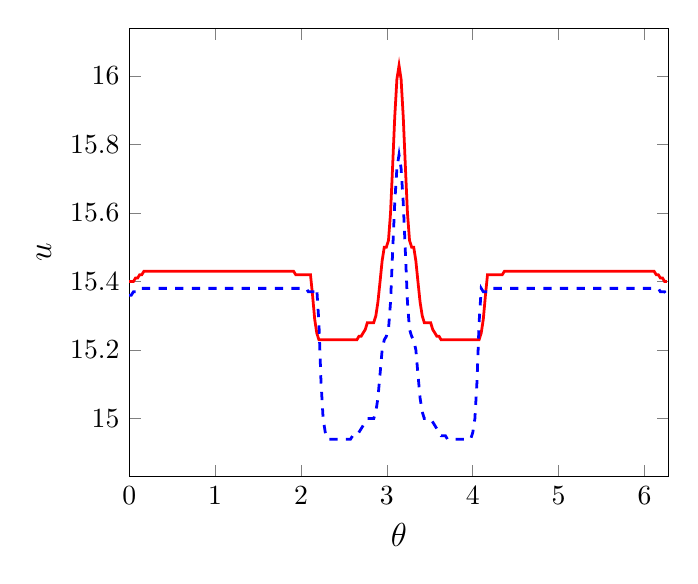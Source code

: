 \begin{tikzpicture}[scale=1]

  \begin{axis}[
    xmin = 0,
    xmax = 6.283,
%    ymin = -25,
%    ymax = 125,
    xlabel = {\large $\theta$},
    ylabel = {\large $u$},
    ylabel near ticks,
%    title style={at={(0.5,0.9)},anchor=north},
%    title = {\Huge $x = 50$},
  ]

\addplot[red,line width=1pt] coordinates{
(0.0e+00,1.54e+01)
(2.454e-02,1.54e+01)
(4.909e-02,1.54e+01)
(7.363e-02,1.541e+01)
(9.818e-02,1.541e+01)
(1.227e-01,1.542e+01)
(1.473e-01,1.542e+01)
(1.718e-01,1.543e+01)
(1.964e-01,1.543e+01)
(2.209e-01,1.543e+01)
(2.454e-01,1.543e+01)
(2.7e-01,1.543e+01)
(2.945e-01,1.543e+01)
(3.191e-01,1.543e+01)
(3.436e-01,1.543e+01)
(3.682e-01,1.543e+01)
(3.927e-01,1.543e+01)
(4.172e-01,1.543e+01)
(4.418e-01,1.543e+01)
(4.663e-01,1.543e+01)
(4.909e-01,1.543e+01)
(5.154e-01,1.543e+01)
(5.4e-01,1.543e+01)
(5.645e-01,1.543e+01)
(5.891e-01,1.543e+01)
(6.136e-01,1.543e+01)
(6.381e-01,1.543e+01)
(6.627e-01,1.543e+01)
(6.872e-01,1.543e+01)
(7.118e-01,1.543e+01)
(7.363e-01,1.543e+01)
(7.609e-01,1.543e+01)
(7.854e-01,1.543e+01)
(8.099e-01,1.543e+01)
(8.345e-01,1.543e+01)
(8.59e-01,1.543e+01)
(8.836e-01,1.543e+01)
(9.081e-01,1.543e+01)
(9.327e-01,1.543e+01)
(9.572e-01,1.543e+01)
(9.818e-01,1.543e+01)
(1.006e+00,1.543e+01)
(1.031e+00,1.543e+01)
(1.055e+00,1.543e+01)
(1.08e+00,1.543e+01)
(1.105e+00,1.543e+01)
(1.129e+00,1.543e+01)
(1.154e+00,1.543e+01)
(1.178e+00,1.543e+01)
(1.203e+00,1.543e+01)
(1.227e+00,1.543e+01)
(1.252e+00,1.543e+01)
(1.276e+00,1.543e+01)
(1.301e+00,1.543e+01)
(1.325e+00,1.543e+01)
(1.35e+00,1.543e+01)
(1.374e+00,1.543e+01)
(1.399e+00,1.543e+01)
(1.423e+00,1.543e+01)
(1.448e+00,1.543e+01)
(1.473e+00,1.543e+01)
(1.497e+00,1.543e+01)
(1.522e+00,1.543e+01)
(1.546e+00,1.543e+01)
(1.571e+00,1.543e+01)
(1.595e+00,1.543e+01)
(1.62e+00,1.543e+01)
(1.644e+00,1.543e+01)
(1.669e+00,1.543e+01)
(1.694e+00,1.543e+01)
(1.718e+00,1.543e+01)
(1.743e+00,1.543e+01)
(1.767e+00,1.543e+01)
(1.792e+00,1.543e+01)
(1.816e+00,1.543e+01)
(1.841e+00,1.543e+01)
(1.865e+00,1.543e+01)
(1.89e+00,1.543e+01)
(1.914e+00,1.543e+01)
(1.939e+00,1.542e+01)
(1.964e+00,1.542e+01)
(1.988e+00,1.542e+01)
(2.013e+00,1.542e+01)
(2.037e+00,1.542e+01)
(2.062e+00,1.542e+01)
(2.086e+00,1.542e+01)
(2.111e+00,1.542e+01)
(2.135e+00,1.536e+01)
(2.16e+00,1.529e+01)
(2.184e+00,1.525e+01)
(2.209e+00,1.523e+01)
(2.233e+00,1.523e+01)
(2.258e+00,1.523e+01)
(2.283e+00,1.523e+01)
(2.307e+00,1.523e+01)
(2.332e+00,1.523e+01)
(2.356e+00,1.523e+01)
(2.381e+00,1.523e+01)
(2.405e+00,1.523e+01)
(2.43e+00,1.523e+01)
(2.454e+00,1.523e+01)
(2.479e+00,1.523e+01)
(2.503e+00,1.523e+01)
(2.528e+00,1.523e+01)
(2.553e+00,1.523e+01)
(2.577e+00,1.523e+01)
(2.602e+00,1.523e+01)
(2.626e+00,1.523e+01)
(2.651e+00,1.523e+01)
(2.675e+00,1.524e+01)
(2.7e+00,1.524e+01)
(2.724e+00,1.525e+01)
(2.749e+00,1.526e+01)
(2.773e+00,1.528e+01)
(2.798e+00,1.528e+01)
(2.822e+00,1.528e+01)
(2.847e+00,1.528e+01)
(2.872e+00,1.53e+01)
(2.896e+00,1.534e+01)
(2.921e+00,1.54e+01)
(2.945e+00,1.546e+01)
(2.97e+00,1.55e+01)
(2.994e+00,1.55e+01)
(3.019e+00,1.552e+01)
(3.043e+00,1.56e+01)
(3.068e+00,1.574e+01)
(3.092e+00,1.588e+01)
(3.117e+00,1.599e+01)
(3.142e+00,1.603e+01)
(3.166e+00,1.599e+01)
(3.191e+00,1.588e+01)
(3.215e+00,1.574e+01)
(3.24e+00,1.56e+01)
(3.264e+00,1.552e+01)
(3.289e+00,1.55e+01)
(3.313e+00,1.55e+01)
(3.338e+00,1.546e+01)
(3.362e+00,1.54e+01)
(3.387e+00,1.534e+01)
(3.412e+00,1.53e+01)
(3.436e+00,1.528e+01)
(3.461e+00,1.528e+01)
(3.485e+00,1.528e+01)
(3.51e+00,1.528e+01)
(3.534e+00,1.526e+01)
(3.559e+00,1.525e+01)
(3.583e+00,1.524e+01)
(3.608e+00,1.524e+01)
(3.632e+00,1.523e+01)
(3.657e+00,1.523e+01)
(3.682e+00,1.523e+01)
(3.706e+00,1.523e+01)
(3.731e+00,1.523e+01)
(3.755e+00,1.523e+01)
(3.78e+00,1.523e+01)
(3.804e+00,1.523e+01)
(3.829e+00,1.523e+01)
(3.853e+00,1.523e+01)
(3.878e+00,1.523e+01)
(3.902e+00,1.523e+01)
(3.927e+00,1.523e+01)
(3.951e+00,1.523e+01)
(3.976e+00,1.523e+01)
(4.001e+00,1.523e+01)
(4.025e+00,1.523e+01)
(4.05e+00,1.523e+01)
(4.074e+00,1.523e+01)
(4.099e+00,1.525e+01)
(4.123e+00,1.529e+01)
(4.148e+00,1.536e+01)
(4.172e+00,1.542e+01)
(4.197e+00,1.542e+01)
(4.221e+00,1.542e+01)
(4.246e+00,1.542e+01)
(4.271e+00,1.542e+01)
(4.295e+00,1.542e+01)
(4.32e+00,1.542e+01)
(4.344e+00,1.542e+01)
(4.369e+00,1.543e+01)
(4.393e+00,1.543e+01)
(4.418e+00,1.543e+01)
(4.442e+00,1.543e+01)
(4.467e+00,1.543e+01)
(4.492e+00,1.543e+01)
(4.516e+00,1.543e+01)
(4.541e+00,1.543e+01)
(4.565e+00,1.543e+01)
(4.59e+00,1.543e+01)
(4.614e+00,1.543e+01)
(4.639e+00,1.543e+01)
(4.663e+00,1.543e+01)
(4.688e+00,1.543e+01)
(4.712e+00,1.543e+01)
(4.737e+00,1.543e+01)
(4.761e+00,1.543e+01)
(4.786e+00,1.543e+01)
(4.811e+00,1.543e+01)
(4.835e+00,1.543e+01)
(4.86e+00,1.543e+01)
(4.884e+00,1.543e+01)
(4.909e+00,1.543e+01)
(4.933e+00,1.543e+01)
(4.958e+00,1.543e+01)
(4.982e+00,1.543e+01)
(5.007e+00,1.543e+01)
(5.032e+00,1.543e+01)
(5.056e+00,1.543e+01)
(5.08e+00,1.543e+01)
(5.105e+00,1.543e+01)
(5.13e+00,1.543e+01)
(5.154e+00,1.543e+01)
(5.179e+00,1.543e+01)
(5.203e+00,1.543e+01)
(5.228e+00,1.543e+01)
(5.252e+00,1.543e+01)
(5.277e+00,1.543e+01)
(5.301e+00,1.543e+01)
(5.326e+00,1.543e+01)
(5.351e+00,1.543e+01)
(5.375e+00,1.543e+01)
(5.4e+00,1.543e+01)
(5.424e+00,1.543e+01)
(5.449e+00,1.543e+01)
(5.473e+00,1.543e+01)
(5.498e+00,1.543e+01)
(5.522e+00,1.543e+01)
(5.547e+00,1.543e+01)
(5.571e+00,1.543e+01)
(5.596e+00,1.543e+01)
(5.62e+00,1.543e+01)
(5.645e+00,1.543e+01)
(5.67e+00,1.543e+01)
(5.694e+00,1.543e+01)
(5.719e+00,1.543e+01)
(5.743e+00,1.543e+01)
(5.768e+00,1.543e+01)
(5.792e+00,1.543e+01)
(5.817e+00,1.543e+01)
(5.841e+00,1.543e+01)
(5.866e+00,1.543e+01)
(5.891e+00,1.543e+01)
(5.915e+00,1.543e+01)
(5.94e+00,1.543e+01)
(5.964e+00,1.543e+01)
(5.989e+00,1.543e+01)
(6.013e+00,1.543e+01)
(6.038e+00,1.543e+01)
(6.062e+00,1.543e+01)
(6.087e+00,1.543e+01)
(6.111e+00,1.543e+01)
(6.136e+00,1.542e+01)
(6.16e+00,1.542e+01)
(6.185e+00,1.541e+01)
(6.21e+00,1.541e+01)
(6.234e+00,1.54e+01)
(6.259e+00,1.54e+01)
};


\addplot[blue,dashed,line width=1pt] coordinates{
(0.0e+00,1.536e+01)
(2.454e-02,1.536e+01)
(4.909e-02,1.537e+01)
(7.363e-02,1.537e+01)
(9.818e-02,1.537e+01)
(1.227e-01,1.538e+01)
(1.473e-01,1.538e+01)
(1.718e-01,1.538e+01)
(1.964e-01,1.538e+01)
(2.209e-01,1.538e+01)
(2.454e-01,1.538e+01)
(2.7e-01,1.538e+01)
(2.945e-01,1.538e+01)
(3.191e-01,1.538e+01)
(3.436e-01,1.538e+01)
(3.682e-01,1.538e+01)
(3.927e-01,1.538e+01)
(4.172e-01,1.538e+01)
(4.418e-01,1.538e+01)
(4.663e-01,1.538e+01)
(4.909e-01,1.538e+01)
(5.154e-01,1.538e+01)
(5.4e-01,1.538e+01)
(5.645e-01,1.538e+01)
(5.891e-01,1.538e+01)
(6.136e-01,1.538e+01)
(6.381e-01,1.538e+01)
(6.627e-01,1.538e+01)
(6.872e-01,1.538e+01)
(7.118e-01,1.538e+01)
(7.363e-01,1.538e+01)
(7.609e-01,1.538e+01)
(7.854e-01,1.538e+01)
(8.099e-01,1.538e+01)
(8.345e-01,1.538e+01)
(8.59e-01,1.538e+01)
(8.836e-01,1.538e+01)
(9.081e-01,1.538e+01)
(9.327e-01,1.538e+01)
(9.572e-01,1.538e+01)
(9.818e-01,1.538e+01)
(1.006e+00,1.538e+01)
(1.031e+00,1.538e+01)
(1.055e+00,1.538e+01)
(1.08e+00,1.538e+01)
(1.105e+00,1.538e+01)
(1.129e+00,1.538e+01)
(1.154e+00,1.538e+01)
(1.178e+00,1.538e+01)
(1.203e+00,1.538e+01)
(1.227e+00,1.538e+01)
(1.252e+00,1.538e+01)
(1.276e+00,1.538e+01)
(1.301e+00,1.538e+01)
(1.325e+00,1.538e+01)
(1.35e+00,1.538e+01)
(1.374e+00,1.538e+01)
(1.399e+00,1.538e+01)
(1.423e+00,1.538e+01)
(1.448e+00,1.538e+01)
(1.473e+00,1.538e+01)
(1.497e+00,1.538e+01)
(1.522e+00,1.538e+01)
(1.546e+00,1.538e+01)
(1.571e+00,1.538e+01)
(1.595e+00,1.538e+01)
(1.62e+00,1.538e+01)
(1.644e+00,1.538e+01)
(1.669e+00,1.538e+01)
(1.694e+00,1.538e+01)
(1.718e+00,1.538e+01)
(1.743e+00,1.538e+01)
(1.767e+00,1.538e+01)
(1.792e+00,1.538e+01)
(1.816e+00,1.538e+01)
(1.841e+00,1.538e+01)
(1.865e+00,1.538e+01)
(1.89e+00,1.538e+01)
(1.914e+00,1.538e+01)
(1.939e+00,1.538e+01)
(1.964e+00,1.538e+01)
(1.988e+00,1.538e+01)
(2.013e+00,1.538e+01)
(2.037e+00,1.538e+01)
(2.062e+00,1.538e+01)
(2.086e+00,1.537e+01)
(2.111e+00,1.537e+01)
(2.135e+00,1.537e+01)
(2.16e+00,1.537e+01)
(2.184e+00,1.538e+01)
(2.209e+00,1.528e+01)
(2.233e+00,1.511e+01)
(2.258e+00,1.5e+01)
(2.283e+00,1.496e+01)
(2.307e+00,1.494e+01)
(2.332e+00,1.494e+01)
(2.356e+00,1.494e+01)
(2.381e+00,1.494e+01)
(2.405e+00,1.494e+01)
(2.43e+00,1.494e+01)
(2.454e+00,1.494e+01)
(2.479e+00,1.494e+01)
(2.503e+00,1.494e+01)
(2.528e+00,1.494e+01)
(2.553e+00,1.494e+01)
(2.577e+00,1.494e+01)
(2.602e+00,1.495e+01)
(2.626e+00,1.495e+01)
(2.651e+00,1.495e+01)
(2.675e+00,1.496e+01)
(2.7e+00,1.497e+01)
(2.724e+00,1.498e+01)
(2.749e+00,1.499e+01)
(2.773e+00,1.5e+01)
(2.798e+00,1.5e+01)
(2.822e+00,1.5e+01)
(2.847e+00,1.5e+01)
(2.872e+00,1.502e+01)
(2.896e+00,1.506e+01)
(2.921e+00,1.513e+01)
(2.945e+00,1.52e+01)
(2.97e+00,1.523e+01)
(2.994e+00,1.524e+01)
(3.019e+00,1.526e+01)
(3.043e+00,1.534e+01)
(3.068e+00,1.549e+01)
(3.092e+00,1.563e+01)
(3.117e+00,1.573e+01)
(3.142e+00,1.577e+01)
(3.166e+00,1.573e+01)
(3.191e+00,1.563e+01)
(3.215e+00,1.549e+01)
(3.24e+00,1.534e+01)
(3.264e+00,1.526e+01)
(3.289e+00,1.524e+01)
(3.313e+00,1.523e+01)
(3.338e+00,1.52e+01)
(3.362e+00,1.513e+01)
(3.387e+00,1.506e+01)
(3.412e+00,1.502e+01)
(3.436e+00,1.5e+01)
(3.461e+00,1.5e+01)
(3.485e+00,1.5e+01)
(3.51e+00,1.5e+01)
(3.534e+00,1.499e+01)
(3.559e+00,1.498e+01)
(3.583e+00,1.497e+01)
(3.608e+00,1.496e+01)
(3.632e+00,1.495e+01)
(3.657e+00,1.495e+01)
(3.682e+00,1.495e+01)
(3.706e+00,1.494e+01)
(3.731e+00,1.494e+01)
(3.755e+00,1.494e+01)
(3.78e+00,1.494e+01)
(3.804e+00,1.494e+01)
(3.829e+00,1.494e+01)
(3.853e+00,1.494e+01)
(3.878e+00,1.494e+01)
(3.902e+00,1.494e+01)
(3.927e+00,1.494e+01)
(3.951e+00,1.494e+01)
(3.976e+00,1.494e+01)
(4.001e+00,1.496e+01)
(4.025e+00,1.5e+01)
(4.05e+00,1.511e+01)
(4.074e+00,1.528e+01)
(4.099e+00,1.538e+01)
(4.123e+00,1.537e+01)
(4.148e+00,1.537e+01)
(4.172e+00,1.537e+01)
(4.197e+00,1.537e+01)
(4.221e+00,1.538e+01)
(4.246e+00,1.538e+01)
(4.271e+00,1.538e+01)
(4.295e+00,1.538e+01)
(4.32e+00,1.538e+01)
(4.344e+00,1.538e+01)
(4.369e+00,1.538e+01)
(4.393e+00,1.538e+01)
(4.418e+00,1.538e+01)
(4.442e+00,1.538e+01)
(4.467e+00,1.538e+01)
(4.492e+00,1.538e+01)
(4.516e+00,1.538e+01)
(4.541e+00,1.538e+01)
(4.565e+00,1.538e+01)
(4.59e+00,1.538e+01)
(4.614e+00,1.538e+01)
(4.639e+00,1.538e+01)
(4.663e+00,1.538e+01)
(4.688e+00,1.538e+01)
(4.712e+00,1.538e+01)
(4.737e+00,1.538e+01)
(4.761e+00,1.538e+01)
(4.786e+00,1.538e+01)
(4.811e+00,1.538e+01)
(4.835e+00,1.538e+01)
(4.86e+00,1.538e+01)
(4.884e+00,1.538e+01)
(4.909e+00,1.538e+01)
(4.933e+00,1.538e+01)
(4.958e+00,1.538e+01)
(4.982e+00,1.538e+01)
(5.007e+00,1.538e+01)
(5.032e+00,1.538e+01)
(5.056e+00,1.538e+01)
(5.08e+00,1.538e+01)
(5.105e+00,1.538e+01)
(5.13e+00,1.538e+01)
(5.154e+00,1.538e+01)
(5.179e+00,1.538e+01)
(5.203e+00,1.538e+01)
(5.228e+00,1.538e+01)
(5.252e+00,1.538e+01)
(5.277e+00,1.538e+01)
(5.301e+00,1.538e+01)
(5.326e+00,1.538e+01)
(5.351e+00,1.538e+01)
(5.375e+00,1.538e+01)
(5.4e+00,1.538e+01)
(5.424e+00,1.538e+01)
(5.449e+00,1.538e+01)
(5.473e+00,1.538e+01)
(5.498e+00,1.538e+01)
(5.522e+00,1.538e+01)
(5.547e+00,1.538e+01)
(5.571e+00,1.538e+01)
(5.596e+00,1.538e+01)
(5.62e+00,1.538e+01)
(5.645e+00,1.538e+01)
(5.67e+00,1.538e+01)
(5.694e+00,1.538e+01)
(5.719e+00,1.538e+01)
(5.743e+00,1.538e+01)
(5.768e+00,1.538e+01)
(5.792e+00,1.538e+01)
(5.817e+00,1.538e+01)
(5.841e+00,1.538e+01)
(5.866e+00,1.538e+01)
(5.891e+00,1.538e+01)
(5.915e+00,1.538e+01)
(5.94e+00,1.538e+01)
(5.964e+00,1.538e+01)
(5.989e+00,1.538e+01)
(6.013e+00,1.538e+01)
(6.038e+00,1.538e+01)
(6.062e+00,1.538e+01)
(6.087e+00,1.538e+01)
(6.111e+00,1.538e+01)
(6.136e+00,1.538e+01)
(6.16e+00,1.538e+01)
(6.185e+00,1.537e+01)
(6.21e+00,1.537e+01)
(6.234e+00,1.537e+01)
(6.259e+00,1.536e+01)
};


\end{axis}


\end{tikzpicture}
